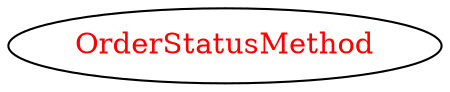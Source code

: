 digraph dependencyGraph {
 concentrate=true;
 ranksep="2.0";
 rankdir="LR"; 
 splines="ortho";
"OrderStatusMethod" [fontcolor="red"];
}